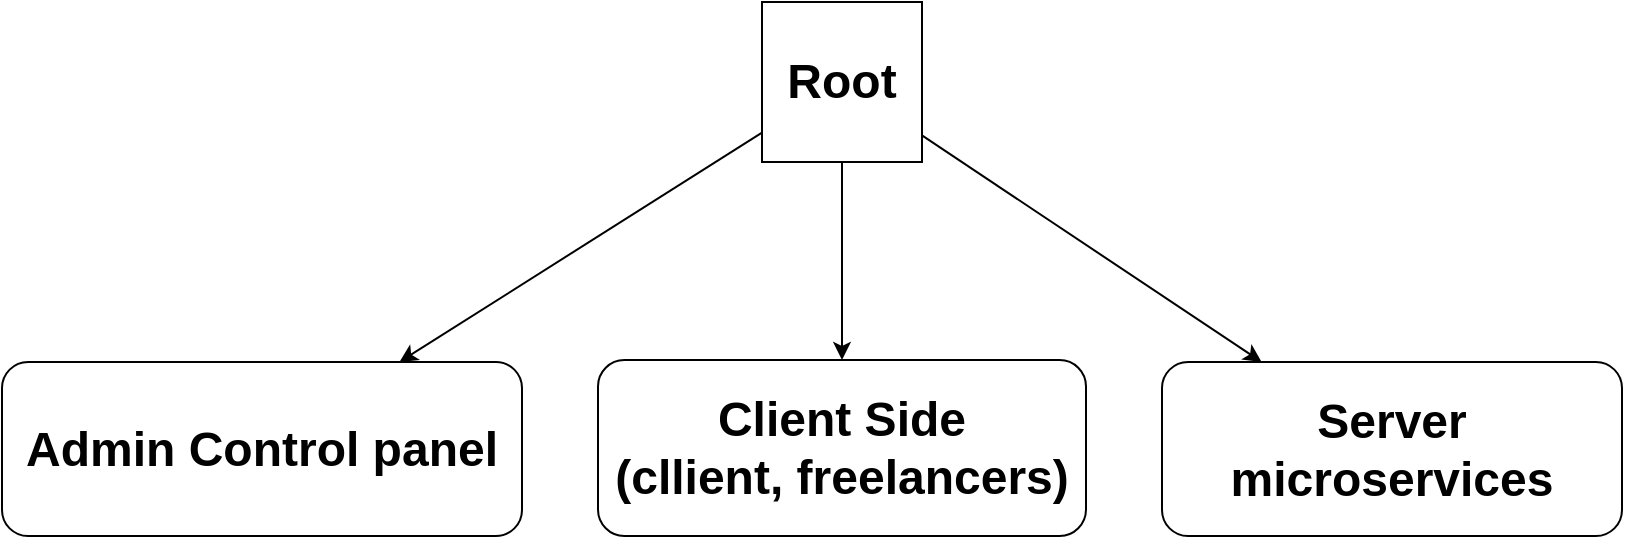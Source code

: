 <mxfile>
    <diagram id="GB92NAog9dtpavUfV-iW" name="Page-1">
        <mxGraphModel dx="942" dy="677" grid="1" gridSize="10" guides="1" tooltips="1" connect="1" arrows="1" fold="1" page="1" pageScale="1" pageWidth="850" pageHeight="1100" math="0" shadow="0" adaptiveColors="simple">
            <root>
                <mxCell id="0"/>
                <mxCell id="1" parent="0"/>
                <mxCell id="13" value="" style="edgeStyle=none;html=1;" edge="1" parent="1" source="2" target="12">
                    <mxGeometry relative="1" as="geometry"/>
                </mxCell>
                <mxCell id="15" value="" style="edgeStyle=none;html=1;" edge="1" parent="1" source="2" target="14">
                    <mxGeometry relative="1" as="geometry"/>
                </mxCell>
                <mxCell id="17" value="" style="edgeStyle=none;html=1;" edge="1" parent="1" source="2" target="16">
                    <mxGeometry relative="1" as="geometry"/>
                </mxCell>
                <mxCell id="2" value="&lt;h1&gt;Root&lt;/h1&gt;" style="whiteSpace=wrap;html=1;aspect=fixed;" vertex="1" parent="1">
                    <mxGeometry x="400" y="170" width="80" height="80" as="geometry"/>
                </mxCell>
                <mxCell id="12" value="&lt;h2&gt;Admin Control panel&lt;/h2&gt;" style="rounded=1;whiteSpace=wrap;html=1;fontSize=16;" vertex="1" parent="1">
                    <mxGeometry x="20" y="350" width="260" height="87" as="geometry"/>
                </mxCell>
                <mxCell id="14" value="&lt;h2&gt;Server&lt;br&gt;microservices&lt;/h2&gt;" style="rounded=1;whiteSpace=wrap;html=1;fontSize=16;" vertex="1" parent="1">
                    <mxGeometry x="600" y="350" width="230" height="87" as="geometry"/>
                </mxCell>
                <mxCell id="16" value="&lt;h2&gt;Client Side&lt;br&gt;(cllient, freelancers)&lt;/h2&gt;" style="rounded=1;whiteSpace=wrap;html=1;fontSize=16;" vertex="1" parent="1">
                    <mxGeometry x="318" y="349" width="244" height="88" as="geometry"/>
                </mxCell>
            </root>
        </mxGraphModel>
    </diagram>
</mxfile>